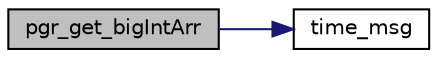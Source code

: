 digraph "pgr_get_bigIntArr"
{
  edge [fontname="Helvetica",fontsize="10",labelfontname="Helvetica",labelfontsize="10"];
  node [fontname="Helvetica",fontsize="10",shape=record];
  rankdir="LR";
  Node1 [label="pgr_get_bigIntArr",height=0.2,width=0.4,color="black", fillcolor="grey75", style="filled", fontcolor="black"];
  Node1 -> Node2 [color="midnightblue",fontsize="10",style="solid",fontname="Helvetica"];
  Node2 [label="time_msg",height=0.2,width=0.4,color="black", fillcolor="white", style="filled",URL="$time__msg_8c.html#a989d9723eb6d9be4cbf1214136286dbe"];
}
